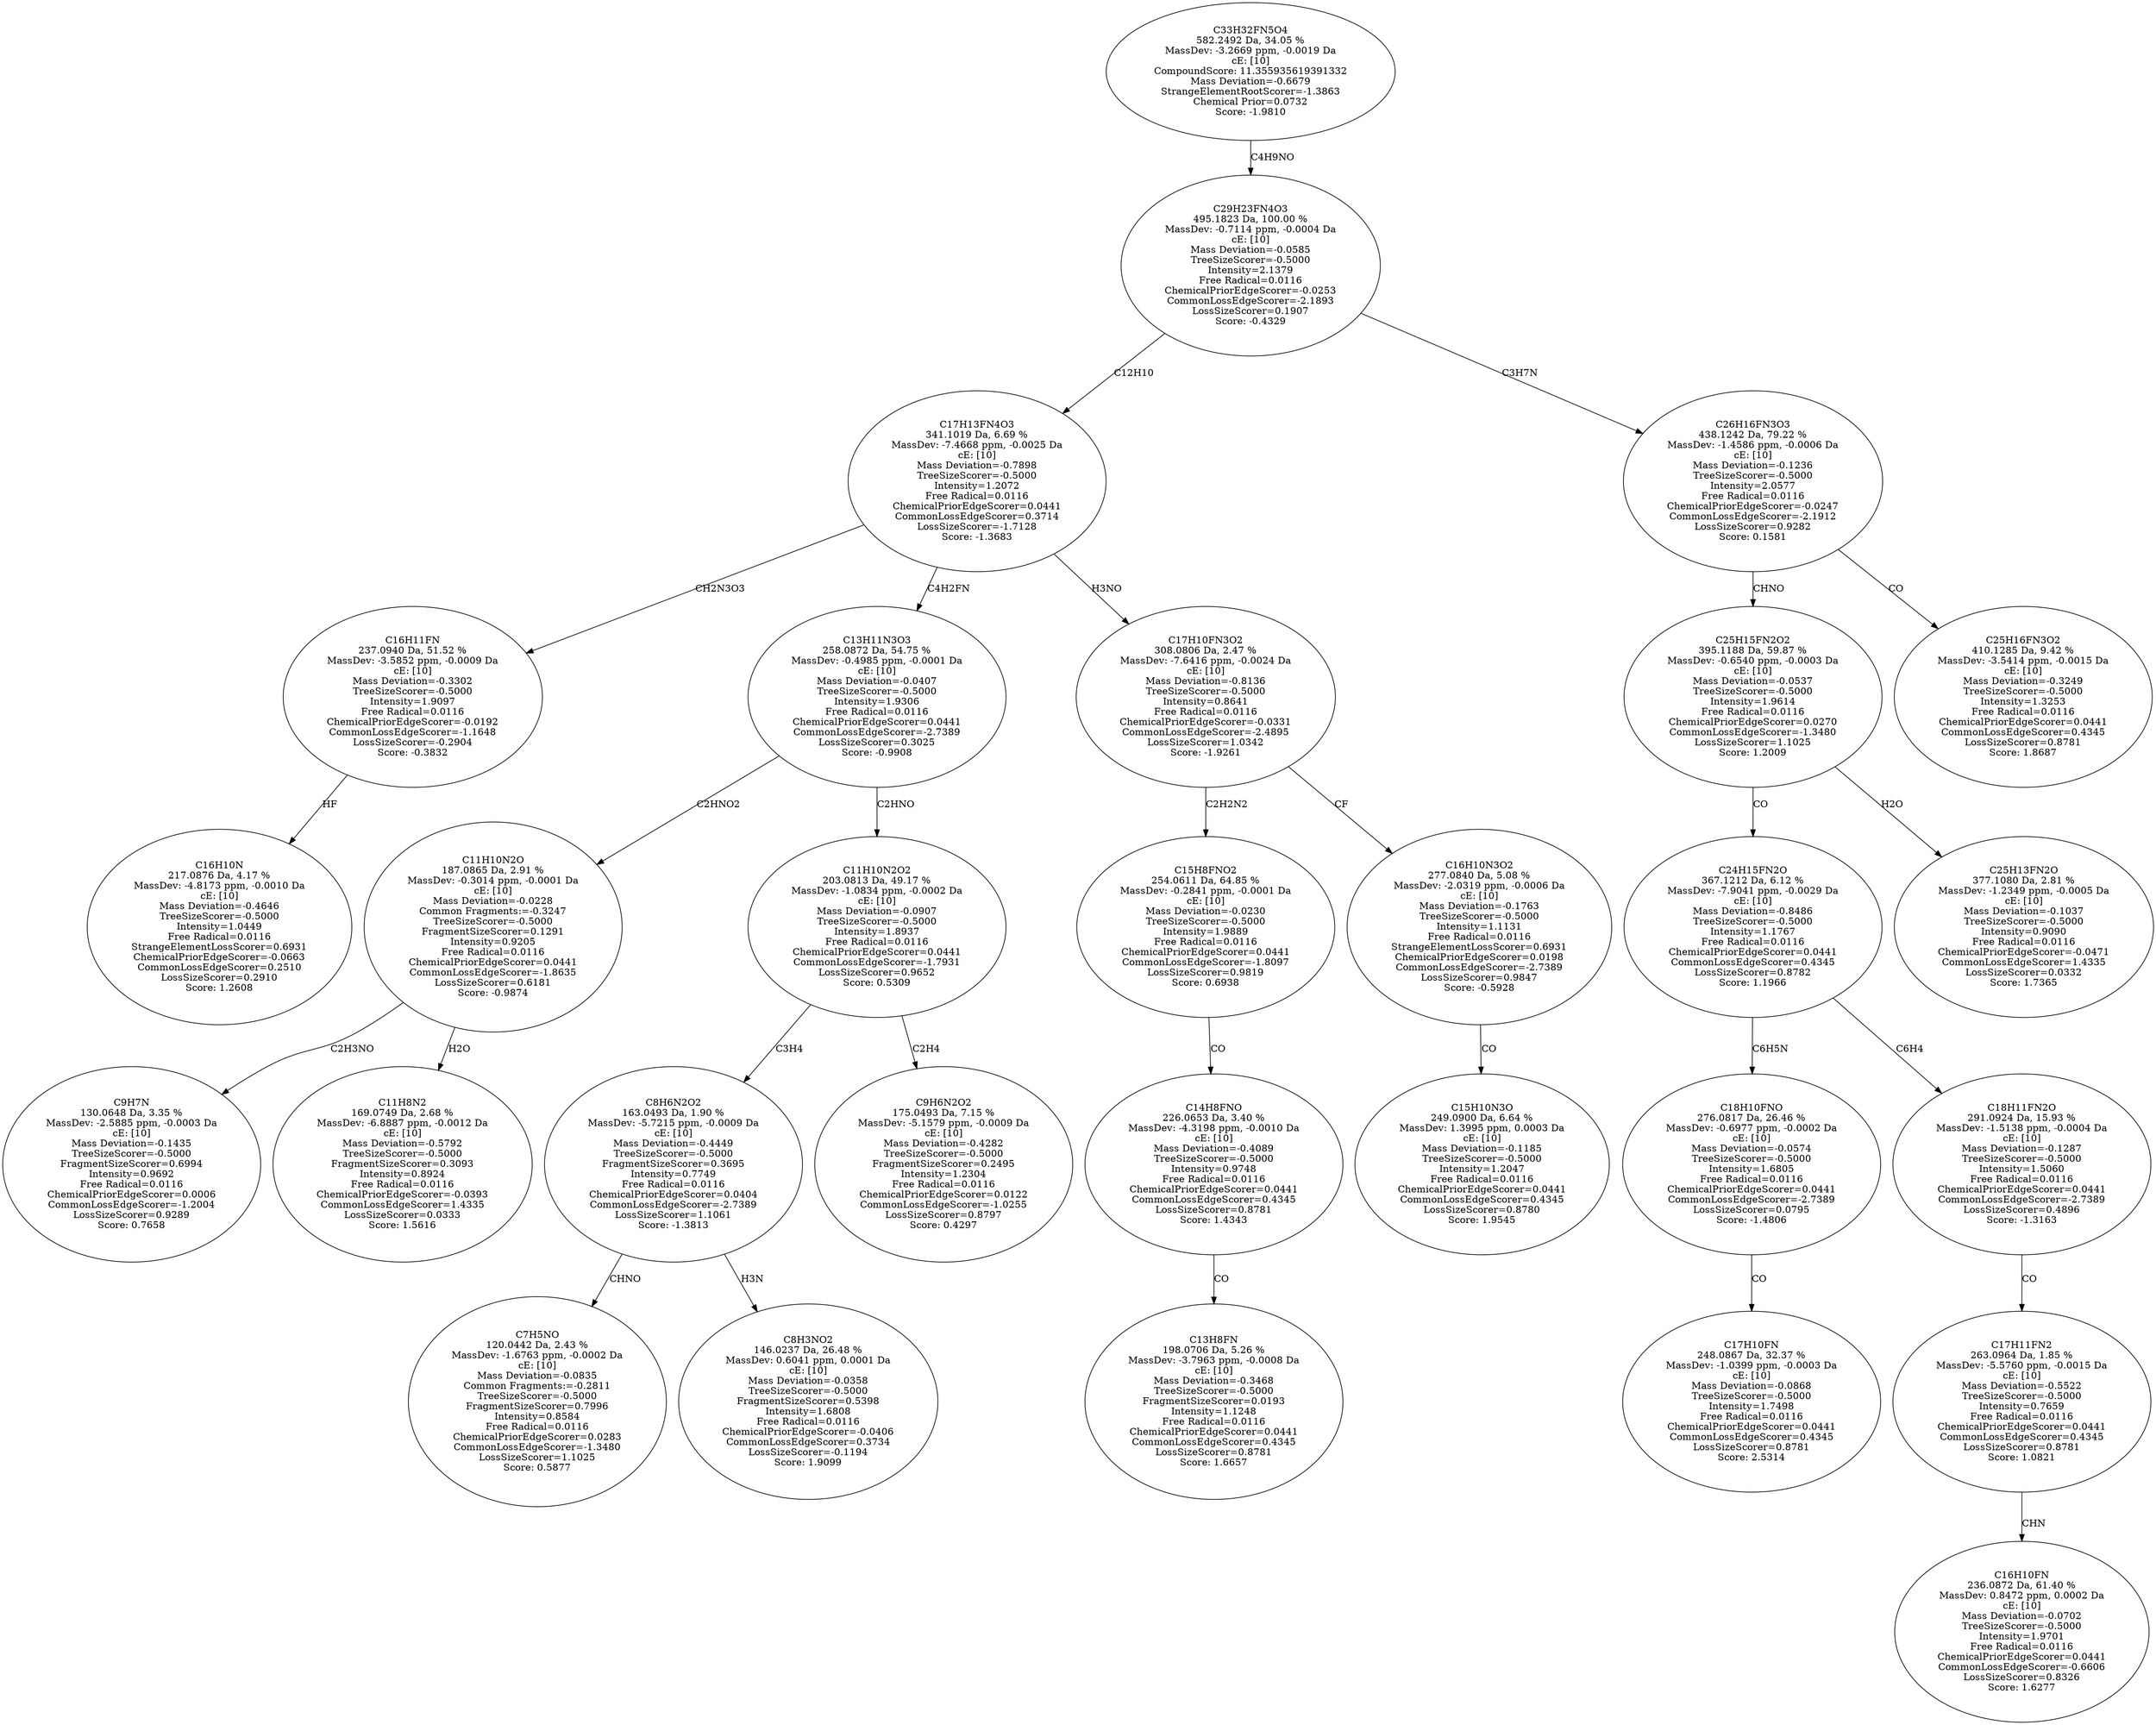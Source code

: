 strict digraph {
v1 [label="C16H10N\n217.0876 Da, 4.17 %\nMassDev: -4.8173 ppm, -0.0010 Da\ncE: [10]\nMass Deviation=-0.4646\nTreeSizeScorer=-0.5000\nIntensity=1.0449\nFree Radical=0.0116\nStrangeElementLossScorer=0.6931\nChemicalPriorEdgeScorer=-0.0663\nCommonLossEdgeScorer=0.2510\nLossSizeScorer=0.2910\nScore: 1.2608"];
v2 [label="C16H11FN\n237.0940 Da, 51.52 %\nMassDev: -3.5852 ppm, -0.0009 Da\ncE: [10]\nMass Deviation=-0.3302\nTreeSizeScorer=-0.5000\nIntensity=1.9097\nFree Radical=0.0116\nChemicalPriorEdgeScorer=-0.0192\nCommonLossEdgeScorer=-1.1648\nLossSizeScorer=-0.2904\nScore: -0.3832"];
v3 [label="C9H7N\n130.0648 Da, 3.35 %\nMassDev: -2.5885 ppm, -0.0003 Da\ncE: [10]\nMass Deviation=-0.1435\nTreeSizeScorer=-0.5000\nFragmentSizeScorer=0.6994\nIntensity=0.9692\nFree Radical=0.0116\nChemicalPriorEdgeScorer=0.0006\nCommonLossEdgeScorer=-1.2004\nLossSizeScorer=0.9289\nScore: 0.7658"];
v4 [label="C11H8N2\n169.0749 Da, 2.68 %\nMassDev: -6.8887 ppm, -0.0012 Da\ncE: [10]\nMass Deviation=-0.5792\nTreeSizeScorer=-0.5000\nFragmentSizeScorer=0.3093\nIntensity=0.8924\nFree Radical=0.0116\nChemicalPriorEdgeScorer=-0.0393\nCommonLossEdgeScorer=1.4335\nLossSizeScorer=0.0333\nScore: 1.5616"];
v5 [label="C11H10N2O\n187.0865 Da, 2.91 %\nMassDev: -0.3014 ppm, -0.0001 Da\ncE: [10]\nMass Deviation=-0.0228\nCommon Fragments:=-0.3247\nTreeSizeScorer=-0.5000\nFragmentSizeScorer=0.1291\nIntensity=0.9205\nFree Radical=0.0116\nChemicalPriorEdgeScorer=0.0441\nCommonLossEdgeScorer=-1.8635\nLossSizeScorer=0.6181\nScore: -0.9874"];
v6 [label="C7H5NO\n120.0442 Da, 2.43 %\nMassDev: -1.6763 ppm, -0.0002 Da\ncE: [10]\nMass Deviation=-0.0835\nCommon Fragments:=-0.2811\nTreeSizeScorer=-0.5000\nFragmentSizeScorer=0.7996\nIntensity=0.8584\nFree Radical=0.0116\nChemicalPriorEdgeScorer=0.0283\nCommonLossEdgeScorer=-1.3480\nLossSizeScorer=1.1025\nScore: 0.5877"];
v7 [label="C8H3NO2\n146.0237 Da, 26.48 %\nMassDev: 0.6041 ppm, 0.0001 Da\ncE: [10]\nMass Deviation=-0.0358\nTreeSizeScorer=-0.5000\nFragmentSizeScorer=0.5398\nIntensity=1.6808\nFree Radical=0.0116\nChemicalPriorEdgeScorer=-0.0406\nCommonLossEdgeScorer=0.3734\nLossSizeScorer=-0.1194\nScore: 1.9099"];
v8 [label="C8H6N2O2\n163.0493 Da, 1.90 %\nMassDev: -5.7215 ppm, -0.0009 Da\ncE: [10]\nMass Deviation=-0.4449\nTreeSizeScorer=-0.5000\nFragmentSizeScorer=0.3695\nIntensity=0.7749\nFree Radical=0.0116\nChemicalPriorEdgeScorer=0.0404\nCommonLossEdgeScorer=-2.7389\nLossSizeScorer=1.1061\nScore: -1.3813"];
v9 [label="C9H6N2O2\n175.0493 Da, 7.15 %\nMassDev: -5.1579 ppm, -0.0009 Da\ncE: [10]\nMass Deviation=-0.4282\nTreeSizeScorer=-0.5000\nFragmentSizeScorer=0.2495\nIntensity=1.2304\nFree Radical=0.0116\nChemicalPriorEdgeScorer=0.0122\nCommonLossEdgeScorer=-1.0255\nLossSizeScorer=0.8797\nScore: 0.4297"];
v10 [label="C11H10N2O2\n203.0813 Da, 49.17 %\nMassDev: -1.0834 ppm, -0.0002 Da\ncE: [10]\nMass Deviation=-0.0907\nTreeSizeScorer=-0.5000\nIntensity=1.8937\nFree Radical=0.0116\nChemicalPriorEdgeScorer=0.0441\nCommonLossEdgeScorer=-1.7931\nLossSizeScorer=0.9652\nScore: 0.5309"];
v11 [label="C13H11N3O3\n258.0872 Da, 54.75 %\nMassDev: -0.4985 ppm, -0.0001 Da\ncE: [10]\nMass Deviation=-0.0407\nTreeSizeScorer=-0.5000\nIntensity=1.9306\nFree Radical=0.0116\nChemicalPriorEdgeScorer=0.0441\nCommonLossEdgeScorer=-2.7389\nLossSizeScorer=0.3025\nScore: -0.9908"];
v12 [label="C13H8FN\n198.0706 Da, 5.26 %\nMassDev: -3.7963 ppm, -0.0008 Da\ncE: [10]\nMass Deviation=-0.3468\nTreeSizeScorer=-0.5000\nFragmentSizeScorer=0.0193\nIntensity=1.1248\nFree Radical=0.0116\nChemicalPriorEdgeScorer=0.0441\nCommonLossEdgeScorer=0.4345\nLossSizeScorer=0.8781\nScore: 1.6657"];
v13 [label="C14H8FNO\n226.0653 Da, 3.40 %\nMassDev: -4.3198 ppm, -0.0010 Da\ncE: [10]\nMass Deviation=-0.4089\nTreeSizeScorer=-0.5000\nIntensity=0.9748\nFree Radical=0.0116\nChemicalPriorEdgeScorer=0.0441\nCommonLossEdgeScorer=0.4345\nLossSizeScorer=0.8781\nScore: 1.4343"];
v14 [label="C15H8FNO2\n254.0611 Da, 64.85 %\nMassDev: -0.2841 ppm, -0.0001 Da\ncE: [10]\nMass Deviation=-0.0230\nTreeSizeScorer=-0.5000\nIntensity=1.9889\nFree Radical=0.0116\nChemicalPriorEdgeScorer=0.0441\nCommonLossEdgeScorer=-1.8097\nLossSizeScorer=0.9819\nScore: 0.6938"];
v15 [label="C15H10N3O\n249.0900 Da, 6.64 %\nMassDev: 1.3995 ppm, 0.0003 Da\ncE: [10]\nMass Deviation=-0.1185\nTreeSizeScorer=-0.5000\nIntensity=1.2047\nFree Radical=0.0116\nChemicalPriorEdgeScorer=0.0441\nCommonLossEdgeScorer=0.4345\nLossSizeScorer=0.8780\nScore: 1.9545"];
v16 [label="C16H10N3O2\n277.0840 Da, 5.08 %\nMassDev: -2.0319 ppm, -0.0006 Da\ncE: [10]\nMass Deviation=-0.1763\nTreeSizeScorer=-0.5000\nIntensity=1.1131\nFree Radical=0.0116\nStrangeElementLossScorer=0.6931\nChemicalPriorEdgeScorer=0.0198\nCommonLossEdgeScorer=-2.7389\nLossSizeScorer=0.9847\nScore: -0.5928"];
v17 [label="C17H10FN3O2\n308.0806 Da, 2.47 %\nMassDev: -7.6416 ppm, -0.0024 Da\ncE: [10]\nMass Deviation=-0.8136\nTreeSizeScorer=-0.5000\nIntensity=0.8641\nFree Radical=0.0116\nChemicalPriorEdgeScorer=-0.0331\nCommonLossEdgeScorer=-2.4895\nLossSizeScorer=1.0342\nScore: -1.9261"];
v18 [label="C17H13FN4O3\n341.1019 Da, 6.69 %\nMassDev: -7.4668 ppm, -0.0025 Da\ncE: [10]\nMass Deviation=-0.7898\nTreeSizeScorer=-0.5000\nIntensity=1.2072\nFree Radical=0.0116\nChemicalPriorEdgeScorer=0.0441\nCommonLossEdgeScorer=0.3714\nLossSizeScorer=-1.7128\nScore: -1.3683"];
v19 [label="C17H10FN\n248.0867 Da, 32.37 %\nMassDev: -1.0399 ppm, -0.0003 Da\ncE: [10]\nMass Deviation=-0.0868\nTreeSizeScorer=-0.5000\nIntensity=1.7498\nFree Radical=0.0116\nChemicalPriorEdgeScorer=0.0441\nCommonLossEdgeScorer=0.4345\nLossSizeScorer=0.8781\nScore: 2.5314"];
v20 [label="C18H10FNO\n276.0817 Da, 26.46 %\nMassDev: -0.6977 ppm, -0.0002 Da\ncE: [10]\nMass Deviation=-0.0574\nTreeSizeScorer=-0.5000\nIntensity=1.6805\nFree Radical=0.0116\nChemicalPriorEdgeScorer=0.0441\nCommonLossEdgeScorer=-2.7389\nLossSizeScorer=0.0795\nScore: -1.4806"];
v21 [label="C16H10FN\n236.0872 Da, 61.40 %\nMassDev: 0.8472 ppm, 0.0002 Da\ncE: [10]\nMass Deviation=-0.0702\nTreeSizeScorer=-0.5000\nIntensity=1.9701\nFree Radical=0.0116\nChemicalPriorEdgeScorer=0.0441\nCommonLossEdgeScorer=-0.6606\nLossSizeScorer=0.8326\nScore: 1.6277"];
v22 [label="C17H11FN2\n263.0964 Da, 1.85 %\nMassDev: -5.5760 ppm, -0.0015 Da\ncE: [10]\nMass Deviation=-0.5522\nTreeSizeScorer=-0.5000\nIntensity=0.7659\nFree Radical=0.0116\nChemicalPriorEdgeScorer=0.0441\nCommonLossEdgeScorer=0.4345\nLossSizeScorer=0.8781\nScore: 1.0821"];
v23 [label="C18H11FN2O\n291.0924 Da, 15.93 %\nMassDev: -1.5138 ppm, -0.0004 Da\ncE: [10]\nMass Deviation=-0.1287\nTreeSizeScorer=-0.5000\nIntensity=1.5060\nFree Radical=0.0116\nChemicalPriorEdgeScorer=0.0441\nCommonLossEdgeScorer=-2.7389\nLossSizeScorer=0.4896\nScore: -1.3163"];
v24 [label="C24H15FN2O\n367.1212 Da, 6.12 %\nMassDev: -7.9041 ppm, -0.0029 Da\ncE: [10]\nMass Deviation=-0.8486\nTreeSizeScorer=-0.5000\nIntensity=1.1767\nFree Radical=0.0116\nChemicalPriorEdgeScorer=0.0441\nCommonLossEdgeScorer=0.4345\nLossSizeScorer=0.8782\nScore: 1.1966"];
v25 [label="C25H13FN2O\n377.1080 Da, 2.81 %\nMassDev: -1.2349 ppm, -0.0005 Da\ncE: [10]\nMass Deviation=-0.1037\nTreeSizeScorer=-0.5000\nIntensity=0.9090\nFree Radical=0.0116\nChemicalPriorEdgeScorer=-0.0471\nCommonLossEdgeScorer=1.4335\nLossSizeScorer=0.0332\nScore: 1.7365"];
v26 [label="C25H15FN2O2\n395.1188 Da, 59.87 %\nMassDev: -0.6540 ppm, -0.0003 Da\ncE: [10]\nMass Deviation=-0.0537\nTreeSizeScorer=-0.5000\nIntensity=1.9614\nFree Radical=0.0116\nChemicalPriorEdgeScorer=0.0270\nCommonLossEdgeScorer=-1.3480\nLossSizeScorer=1.1025\nScore: 1.2009"];
v27 [label="C25H16FN3O2\n410.1285 Da, 9.42 %\nMassDev: -3.5414 ppm, -0.0015 Da\ncE: [10]\nMass Deviation=-0.3249\nTreeSizeScorer=-0.5000\nIntensity=1.3253\nFree Radical=0.0116\nChemicalPriorEdgeScorer=0.0441\nCommonLossEdgeScorer=0.4345\nLossSizeScorer=0.8781\nScore: 1.8687"];
v28 [label="C26H16FN3O3\n438.1242 Da, 79.22 %\nMassDev: -1.4586 ppm, -0.0006 Da\ncE: [10]\nMass Deviation=-0.1236\nTreeSizeScorer=-0.5000\nIntensity=2.0577\nFree Radical=0.0116\nChemicalPriorEdgeScorer=-0.0247\nCommonLossEdgeScorer=-2.1912\nLossSizeScorer=0.9282\nScore: 0.1581"];
v29 [label="C29H23FN4O3\n495.1823 Da, 100.00 %\nMassDev: -0.7114 ppm, -0.0004 Da\ncE: [10]\nMass Deviation=-0.0585\nTreeSizeScorer=-0.5000\nIntensity=2.1379\nFree Radical=0.0116\nChemicalPriorEdgeScorer=-0.0253\nCommonLossEdgeScorer=-2.1893\nLossSizeScorer=0.1907\nScore: -0.4329"];
v30 [label="C33H32FN5O4\n582.2492 Da, 34.05 %\nMassDev: -3.2669 ppm, -0.0019 Da\ncE: [10]\nCompoundScore: 11.355935619391332\nMass Deviation=-0.6679\nStrangeElementRootScorer=-1.3863\nChemical Prior=0.0732\nScore: -1.9810"];
v2 -> v1 [label="HF"];
v18 -> v2 [label="CH2N3O3"];
v5 -> v3 [label="C2H3NO"];
v5 -> v4 [label="H2O"];
v11 -> v5 [label="C2HNO2"];
v8 -> v6 [label="CHNO"];
v8 -> v7 [label="H3N"];
v10 -> v8 [label="C3H4"];
v10 -> v9 [label="C2H4"];
v11 -> v10 [label="C2HNO"];
v18 -> v11 [label="C4H2FN"];
v13 -> v12 [label="CO"];
v14 -> v13 [label="CO"];
v17 -> v14 [label="C2H2N2"];
v16 -> v15 [label="CO"];
v17 -> v16 [label="CF"];
v18 -> v17 [label="H3NO"];
v29 -> v18 [label="C12H10"];
v20 -> v19 [label="CO"];
v24 -> v20 [label="C6H5N"];
v22 -> v21 [label="CHN"];
v23 -> v22 [label="CO"];
v24 -> v23 [label="C6H4"];
v26 -> v24 [label="CO"];
v26 -> v25 [label="H2O"];
v28 -> v26 [label="CHNO"];
v28 -> v27 [label="CO"];
v29 -> v28 [label="C3H7N"];
v30 -> v29 [label="C4H9NO"];
}